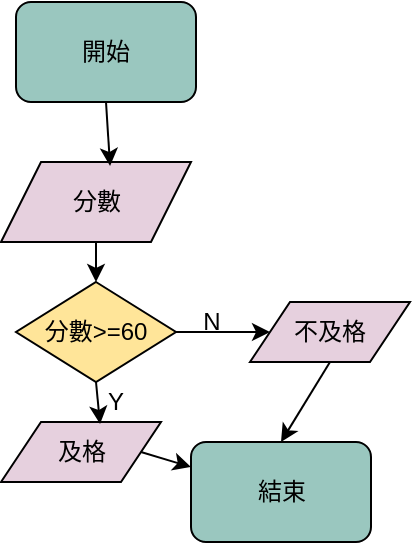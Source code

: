 <mxfile version="13.5.9" type="device" pages="2"><diagram id="-WtLXssbE-jD_age2jC7" name="Page-1"><mxGraphModel dx="1695" dy="482" grid="1" gridSize="10" guides="1" tooltips="1" connect="1" arrows="1" fold="1" page="1" pageScale="1" pageWidth="827" pageHeight="1169" math="0" shadow="0"><root><mxCell id="0"/><mxCell id="1" parent="0"/><mxCell id="8BbPbjdu38ivfOvIlDgX-1" value="結束" style="rounded=1;whiteSpace=wrap;html=1;fillColor=#9AC7BF;" vertex="1" parent="1"><mxGeometry x="-482.5" y="330" width="90" height="50" as="geometry"/></mxCell><mxCell id="8BbPbjdu38ivfOvIlDgX-2" value="開始" style="rounded=1;whiteSpace=wrap;html=1;fillColor=#9AC7BF;" vertex="1" parent="1"><mxGeometry x="-570" y="110" width="90" height="50" as="geometry"/></mxCell><mxCell id="8BbPbjdu38ivfOvIlDgX-3" value="分數" style="shape=parallelogram;perimeter=parallelogramPerimeter;whiteSpace=wrap;html=1;fixedSize=1;fillColor=#E6D0DE;" vertex="1" parent="1"><mxGeometry x="-577.5" y="190" width="95" height="40" as="geometry"/></mxCell><mxCell id="8BbPbjdu38ivfOvIlDgX-6" value="分數&amp;gt;=60" style="rhombus;whiteSpace=wrap;html=1;fillColor=#FFE599;" vertex="1" parent="1"><mxGeometry x="-570" y="250" width="80" height="50" as="geometry"/></mxCell><mxCell id="8BbPbjdu38ivfOvIlDgX-7" value="" style="endArrow=classic;html=1;entryX=0.574;entryY=0.05;entryDx=0;entryDy=0;entryPerimeter=0;exitX=0.5;exitY=1;exitDx=0;exitDy=0;" edge="1" parent="1" source="8BbPbjdu38ivfOvIlDgX-2" target="8BbPbjdu38ivfOvIlDgX-3"><mxGeometry width="50" height="50" relative="1" as="geometry"><mxPoint x="-525" y="166" as="sourcePoint"/><mxPoint x="-410" y="210" as="targetPoint"/></mxGeometry></mxCell><mxCell id="8BbPbjdu38ivfOvIlDgX-8" value="" style="endArrow=classic;html=1;exitX=0.5;exitY=1;exitDx=0;exitDy=0;entryX=0.5;entryY=0;entryDx=0;entryDy=0;" edge="1" parent="1" source="8BbPbjdu38ivfOvIlDgX-3" target="8BbPbjdu38ivfOvIlDgX-6"><mxGeometry width="50" height="50" relative="1" as="geometry"><mxPoint x="-460" y="260" as="sourcePoint"/><mxPoint x="-410" y="210" as="targetPoint"/></mxGeometry></mxCell><mxCell id="8BbPbjdu38ivfOvIlDgX-14" value="" style="edgeStyle=orthogonalEdgeStyle;rounded=0;orthogonalLoop=1;jettySize=auto;html=1;" edge="1" parent="1" source="8BbPbjdu38ivfOvIlDgX-10" target="8BbPbjdu38ivfOvIlDgX-13"><mxGeometry relative="1" as="geometry"/></mxCell><mxCell id="8BbPbjdu38ivfOvIlDgX-10" value="Y" style="text;html=1;strokeColor=none;fillColor=none;align=center;verticalAlign=middle;whiteSpace=wrap;rounded=0;" vertex="1" parent="1"><mxGeometry x="-530" y="300" width="20" height="20" as="geometry"/></mxCell><mxCell id="8BbPbjdu38ivfOvIlDgX-11" value="N" style="text;html=1;strokeColor=none;fillColor=none;align=center;verticalAlign=middle;whiteSpace=wrap;rounded=0;" vertex="1" parent="1"><mxGeometry x="-482.5" y="260" width="20" height="20" as="geometry"/></mxCell><mxCell id="8BbPbjdu38ivfOvIlDgX-12" value="不及格" style="shape=parallelogram;perimeter=parallelogramPerimeter;whiteSpace=wrap;html=1;fixedSize=1;fillColor=#E6D0DE;" vertex="1" parent="1"><mxGeometry x="-453" y="260" width="80" height="30" as="geometry"/></mxCell><mxCell id="8BbPbjdu38ivfOvIlDgX-13" value="及格" style="shape=parallelogram;perimeter=parallelogramPerimeter;whiteSpace=wrap;html=1;fixedSize=1;fillColor=#E6D0DE;" vertex="1" parent="1"><mxGeometry x="-577.5" y="320" width="80" height="30" as="geometry"/></mxCell><mxCell id="8BbPbjdu38ivfOvIlDgX-15" value="" style="endArrow=classic;html=1;exitX=0.5;exitY=1;exitDx=0;exitDy=0;entryX=0.619;entryY=0.033;entryDx=0;entryDy=0;entryPerimeter=0;" edge="1" parent="1" source="8BbPbjdu38ivfOvIlDgX-6" target="8BbPbjdu38ivfOvIlDgX-13"><mxGeometry width="50" height="50" relative="1" as="geometry"><mxPoint x="-460" y="260" as="sourcePoint"/><mxPoint x="-410" y="210" as="targetPoint"/></mxGeometry></mxCell><mxCell id="8BbPbjdu38ivfOvIlDgX-16" value="" style="endArrow=classic;html=1;exitX=1;exitY=0.5;exitDx=0;exitDy=0;entryX=0;entryY=0.5;entryDx=0;entryDy=0;" edge="1" parent="1" source="8BbPbjdu38ivfOvIlDgX-6" target="8BbPbjdu38ivfOvIlDgX-12"><mxGeometry width="50" height="50" relative="1" as="geometry"><mxPoint x="-460" y="260" as="sourcePoint"/><mxPoint x="-410" y="210" as="targetPoint"/></mxGeometry></mxCell><mxCell id="8BbPbjdu38ivfOvIlDgX-18" value="" style="endArrow=classic;html=1;entryX=0.5;entryY=0;entryDx=0;entryDy=0;" edge="1" parent="1" target="8BbPbjdu38ivfOvIlDgX-1"><mxGeometry width="50" height="50" relative="1" as="geometry"><mxPoint x="-413" y="290" as="sourcePoint"/><mxPoint x="-363" y="240" as="targetPoint"/></mxGeometry></mxCell><mxCell id="8BbPbjdu38ivfOvIlDgX-19" value="" style="endArrow=classic;html=1;exitX=1;exitY=0.5;exitDx=0;exitDy=0;entryX=0;entryY=0.25;entryDx=0;entryDy=0;" edge="1" parent="1" source="8BbPbjdu38ivfOvIlDgX-13" target="8BbPbjdu38ivfOvIlDgX-1"><mxGeometry width="50" height="50" relative="1" as="geometry"><mxPoint x="-460" y="260" as="sourcePoint"/><mxPoint x="-410" y="210" as="targetPoint"/></mxGeometry></mxCell></root></mxGraphModel></diagram><diagram id="5beIGeWx6JMlcQRzlfWd" name="Page-2"><mxGraphModel dx="1695" dy="482" grid="1" gridSize="10" guides="1" tooltips="1" connect="1" arrows="1" fold="1" page="1" pageScale="1" pageWidth="827" pageHeight="1169" math="0" shadow="0"><root><mxCell id="yIn2dINVsvPIQUnU7U7C-0"/><mxCell id="yIn2dINVsvPIQUnU7U7C-1" parent="yIn2dINVsvPIQUnU7U7C-0"/><mxCell id="yIn2dINVsvPIQUnU7U7C-2" value="開始" style="rounded=1;whiteSpace=wrap;html=1;fillColor=#9AC7BF;" vertex="1" parent="yIn2dINVsvPIQUnU7U7C-1"><mxGeometry x="200" y="100" width="80" height="40" as="geometry"/></mxCell><mxCell id="yIn2dINVsvPIQUnU7U7C-3" value="結束" style="rounded=1;whiteSpace=wrap;html=1;fillColor=#9AC7BF;" vertex="1" parent="yIn2dINVsvPIQUnU7U7C-1"><mxGeometry x="334" y="430" width="80" height="40" as="geometry"/></mxCell><mxCell id="yIn2dINVsvPIQUnU7U7C-4" value="" style="endArrow=classic;html=1;" edge="1" parent="yIn2dINVsvPIQUnU7U7C-1"><mxGeometry width="50" height="50" relative="1" as="geometry"><mxPoint x="-550" y="420" as="sourcePoint"/><mxPoint x="-500" y="370" as="targetPoint"/></mxGeometry></mxCell><mxCell id="yIn2dINVsvPIQUnU7U7C-5" value="英文成績&lt;br&gt;&amp;amp;數學成績" style="shape=parallelogram;perimeter=parallelogramPerimeter;whiteSpace=wrap;html=1;fixedSize=1;fillColor=#E6D0DE;" vertex="1" parent="yIn2dINVsvPIQUnU7U7C-1"><mxGeometry x="185" y="170" width="110" height="50" as="geometry"/></mxCell><mxCell id="yIn2dINVsvPIQUnU7U7C-6" value="兩科成績皆&amp;gt;=90" style="rhombus;whiteSpace=wrap;html=1;fillColor=#FFE599;" vertex="1" parent="yIn2dINVsvPIQUnU7U7C-1"><mxGeometry x="180" y="240" width="120" height="70" as="geometry"/></mxCell><mxCell id="yIn2dINVsvPIQUnU7U7C-7" value="&quot;有獎品&quot;" style="shape=parallelogram;perimeter=parallelogramPerimeter;whiteSpace=wrap;html=1;fixedSize=1;fillColor=#E6D0DE;" vertex="1" parent="yIn2dINVsvPIQUnU7U7C-1"><mxGeometry x="321" y="255" width="92.5" height="40" as="geometry"/></mxCell><mxCell id="yIn2dINVsvPIQUnU7U7C-8" value="其中一科&amp;gt;=90" style="rhombus;whiteSpace=wrap;html=1;fillColor=#FFE599;" vertex="1" parent="yIn2dINVsvPIQUnU7U7C-1"><mxGeometry x="180" y="330" width="125" height="70" as="geometry"/></mxCell><mxCell id="yIn2dINVsvPIQUnU7U7C-9" value="再加油" style="shape=parallelogram;perimeter=parallelogramPerimeter;whiteSpace=wrap;html=1;fixedSize=1;fillColor=#E6D0DE;" vertex="1" parent="yIn2dINVsvPIQUnU7U7C-1"><mxGeometry x="321" y="350" width="89" height="42.5" as="geometry"/></mxCell><mxCell id="yIn2dINVsvPIQUnU7U7C-10" value="有懲罰" style="shape=parallelogram;perimeter=parallelogramPerimeter;whiteSpace=wrap;html=1;fixedSize=1;fillColor=#E6D0DE;" vertex="1" parent="yIn2dINVsvPIQUnU7U7C-1"><mxGeometry x="195" y="430" width="95" height="40" as="geometry"/></mxCell></root></mxGraphModel></diagram></mxfile>